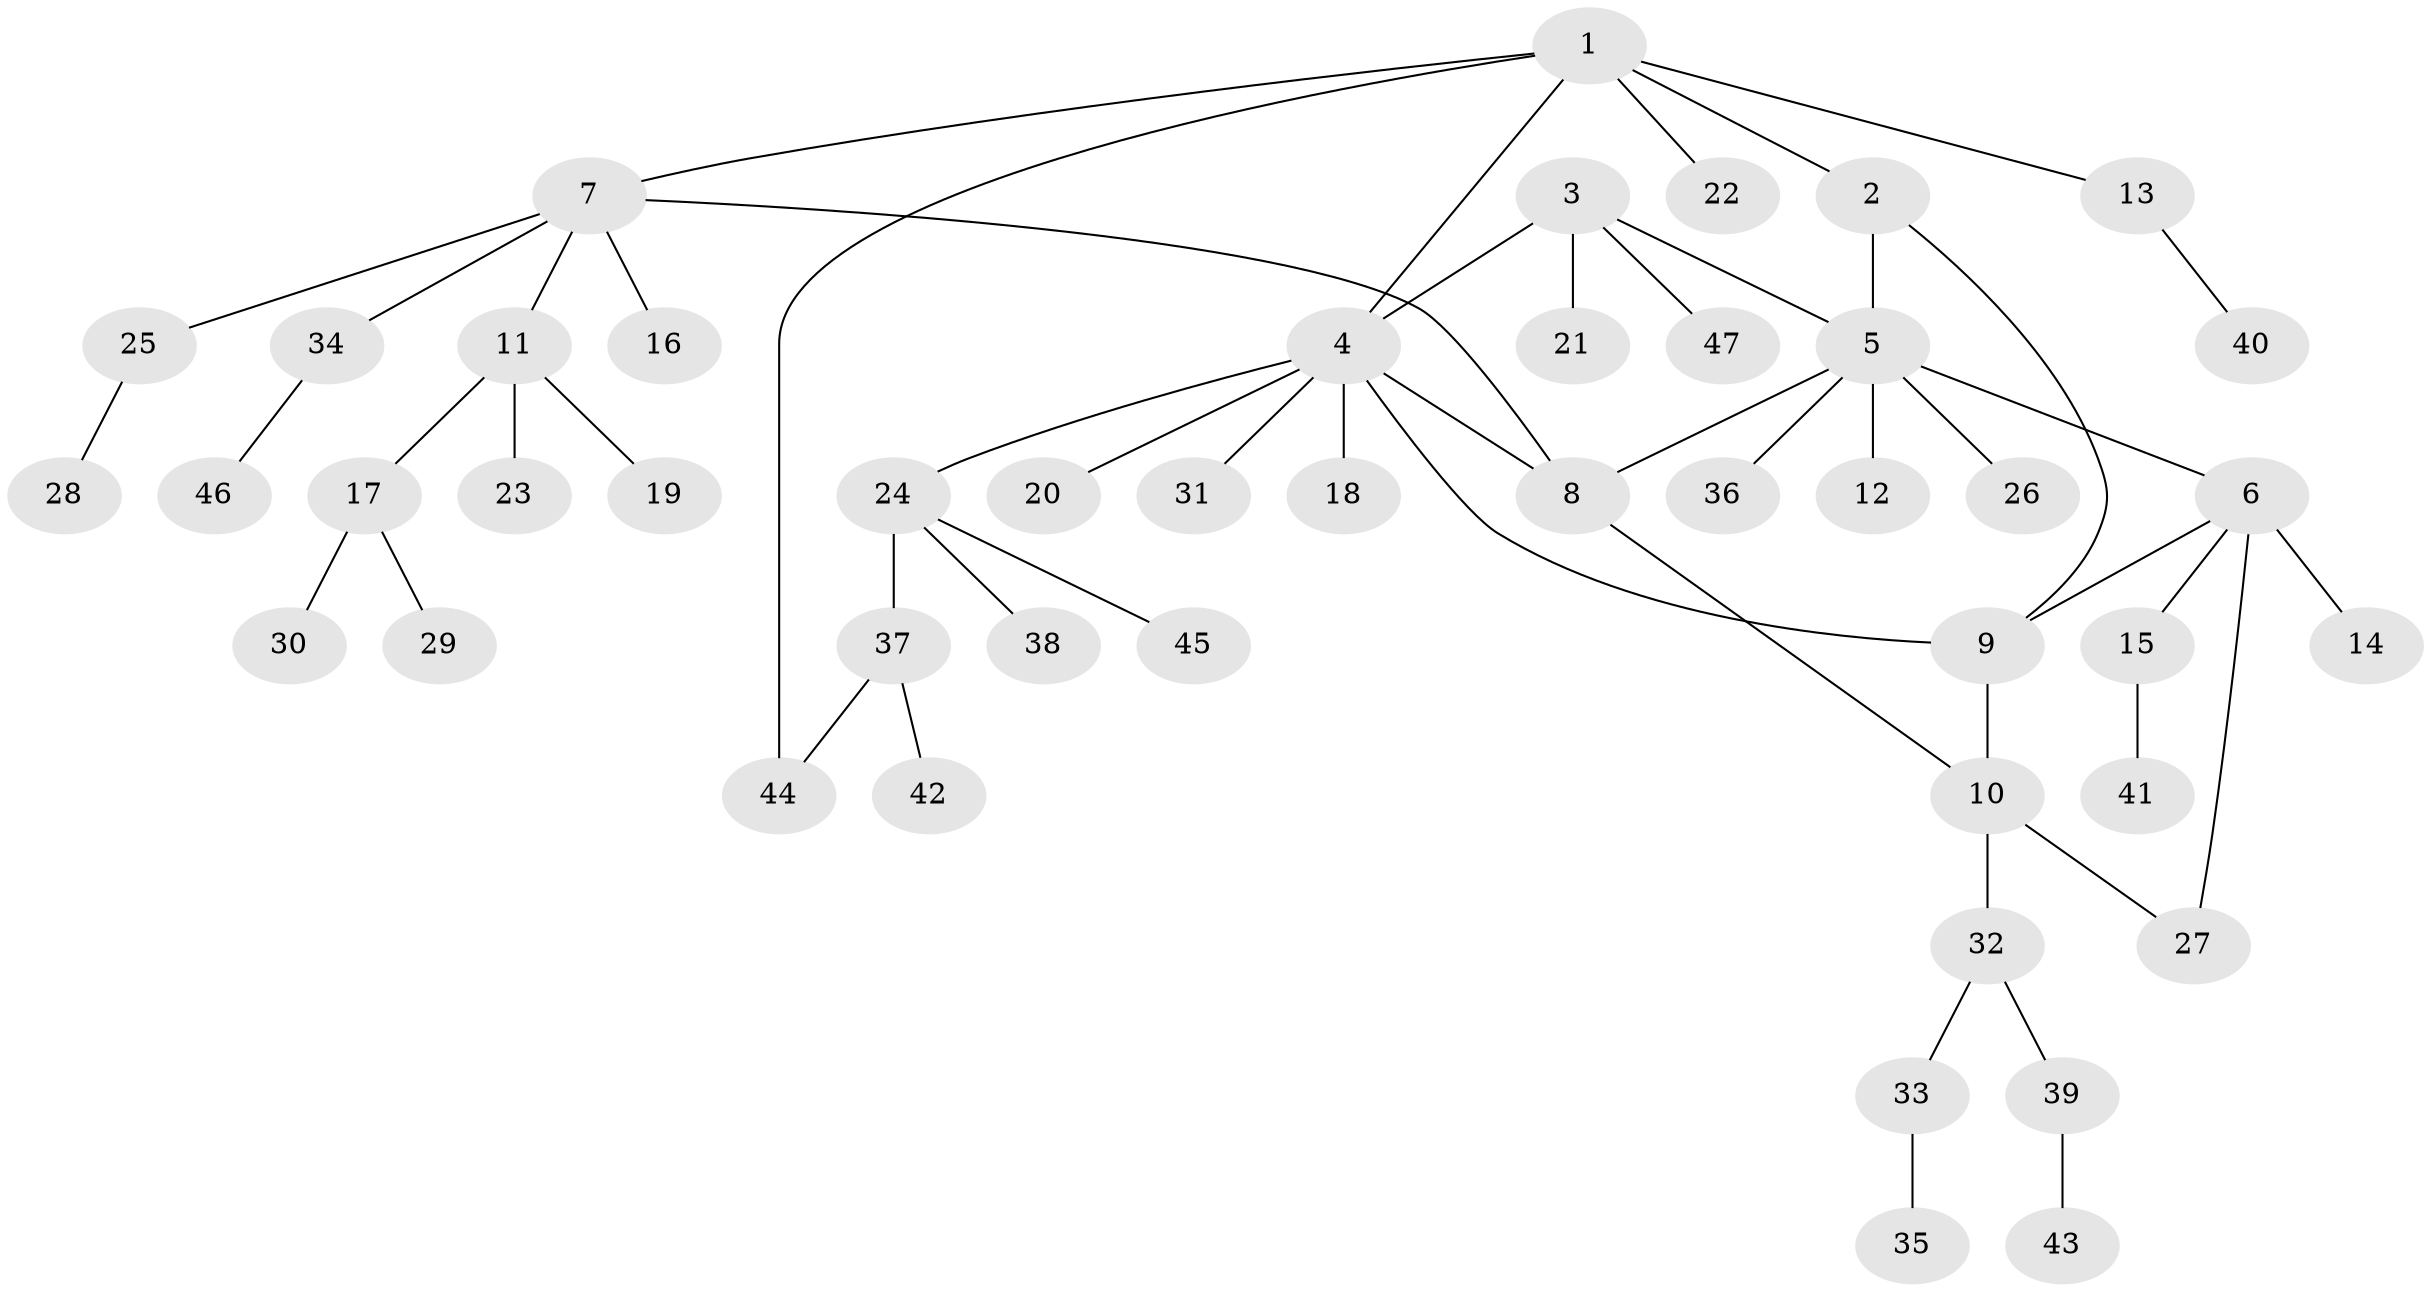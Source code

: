 // coarse degree distribution, {7: 0.06060606060606061, 4: 0.12121212121212122, 5: 0.09090909090909091, 1: 0.48484848484848486, 2: 0.15151515151515152, 3: 0.09090909090909091}
// Generated by graph-tools (version 1.1) at 2025/37/03/04/25 23:37:46]
// undirected, 47 vertices, 54 edges
graph export_dot {
  node [color=gray90,style=filled];
  1;
  2;
  3;
  4;
  5;
  6;
  7;
  8;
  9;
  10;
  11;
  12;
  13;
  14;
  15;
  16;
  17;
  18;
  19;
  20;
  21;
  22;
  23;
  24;
  25;
  26;
  27;
  28;
  29;
  30;
  31;
  32;
  33;
  34;
  35;
  36;
  37;
  38;
  39;
  40;
  41;
  42;
  43;
  44;
  45;
  46;
  47;
  1 -- 2;
  1 -- 4;
  1 -- 7;
  1 -- 13;
  1 -- 22;
  1 -- 44;
  2 -- 5;
  2 -- 9;
  3 -- 4;
  3 -- 5;
  3 -- 21;
  3 -- 47;
  4 -- 8;
  4 -- 9;
  4 -- 18;
  4 -- 20;
  4 -- 24;
  4 -- 31;
  5 -- 6;
  5 -- 8;
  5 -- 12;
  5 -- 26;
  5 -- 36;
  6 -- 9;
  6 -- 14;
  6 -- 15;
  6 -- 27;
  7 -- 8;
  7 -- 11;
  7 -- 16;
  7 -- 25;
  7 -- 34;
  8 -- 10;
  9 -- 10;
  10 -- 27;
  10 -- 32;
  11 -- 17;
  11 -- 19;
  11 -- 23;
  13 -- 40;
  15 -- 41;
  17 -- 29;
  17 -- 30;
  24 -- 37;
  24 -- 38;
  24 -- 45;
  25 -- 28;
  32 -- 33;
  32 -- 39;
  33 -- 35;
  34 -- 46;
  37 -- 42;
  37 -- 44;
  39 -- 43;
}
